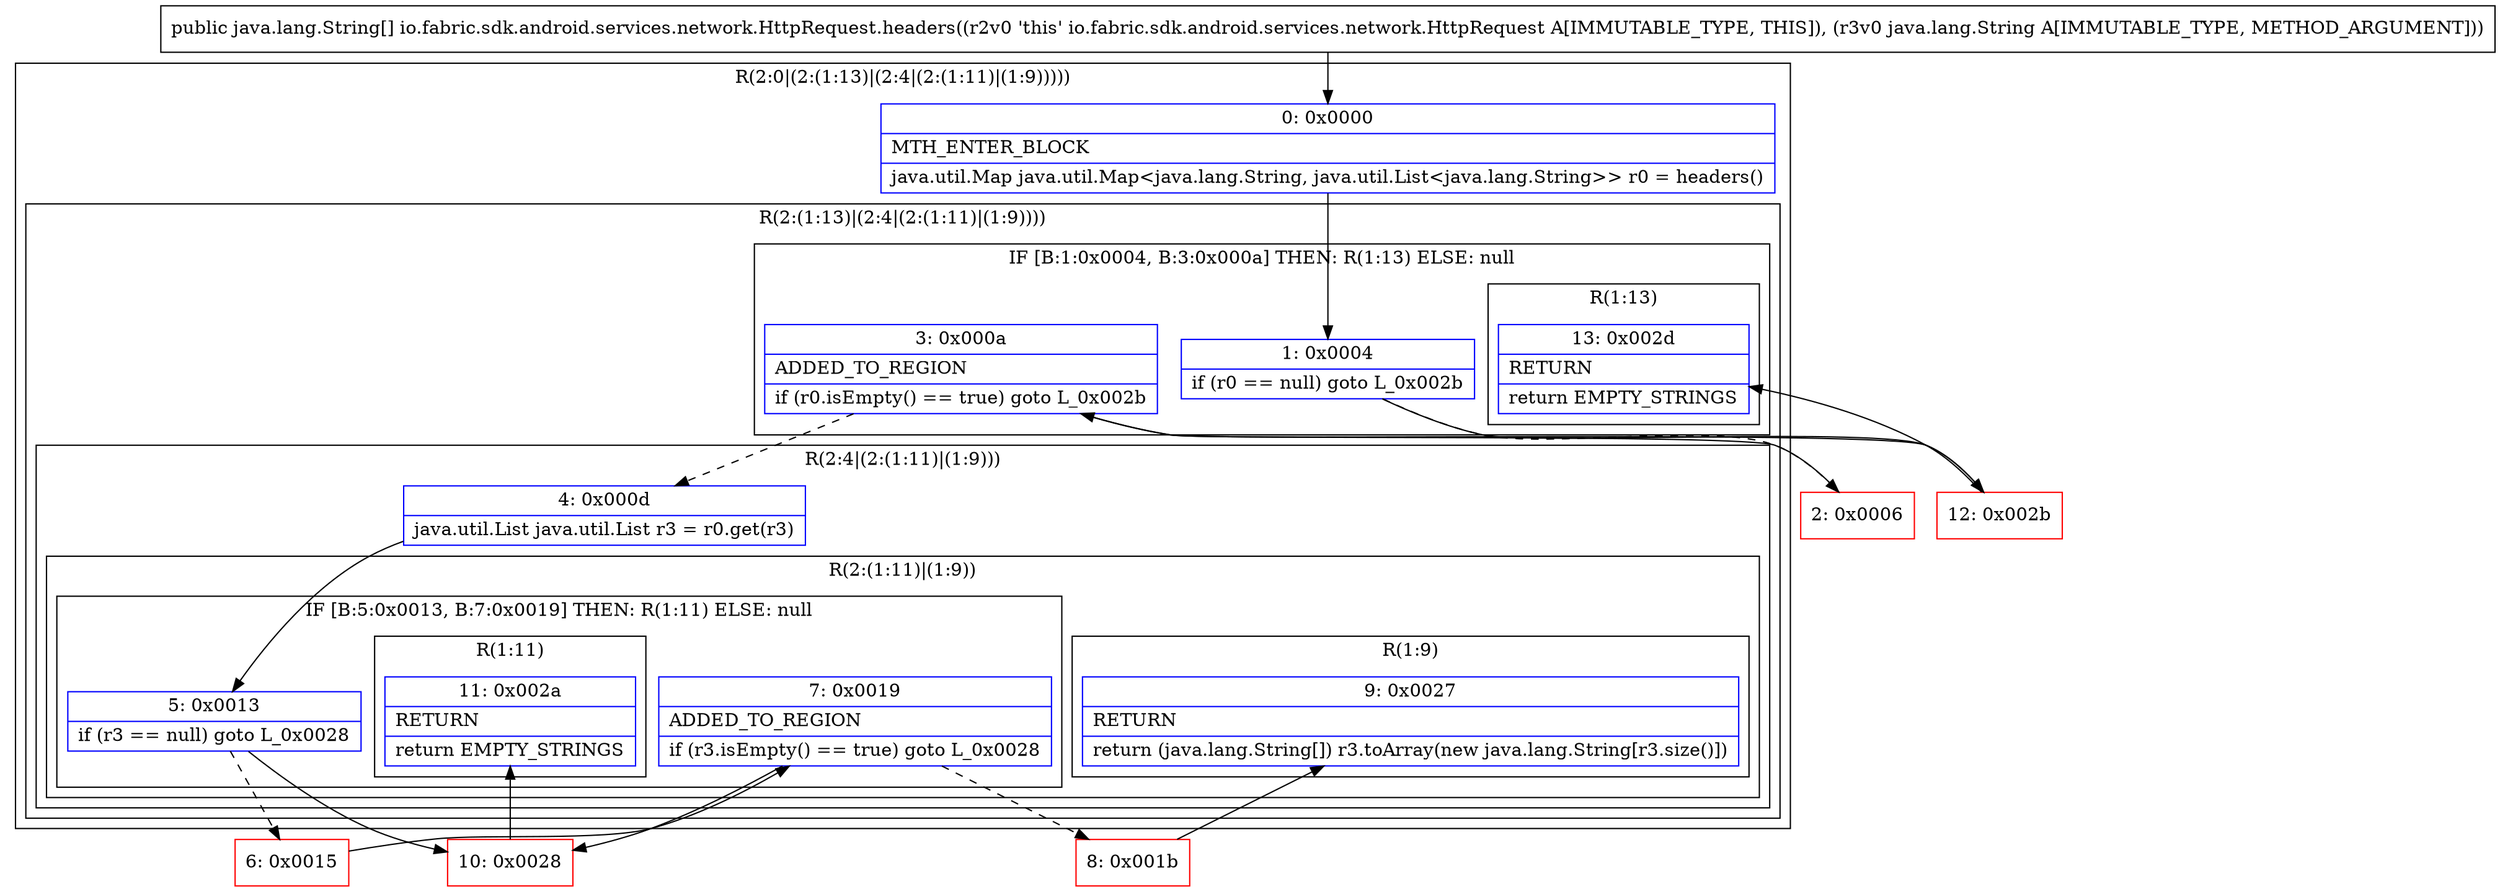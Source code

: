 digraph "CFG forio.fabric.sdk.android.services.network.HttpRequest.headers(Ljava\/lang\/String;)[Ljava\/lang\/String;" {
subgraph cluster_Region_635666011 {
label = "R(2:0|(2:(1:13)|(2:4|(2:(1:11)|(1:9)))))";
node [shape=record,color=blue];
Node_0 [shape=record,label="{0\:\ 0x0000|MTH_ENTER_BLOCK\l|java.util.Map java.util.Map\<java.lang.String, java.util.List\<java.lang.String\>\> r0 = headers()\l}"];
subgraph cluster_Region_308745949 {
label = "R(2:(1:13)|(2:4|(2:(1:11)|(1:9))))";
node [shape=record,color=blue];
subgraph cluster_IfRegion_1687309335 {
label = "IF [B:1:0x0004, B:3:0x000a] THEN: R(1:13) ELSE: null";
node [shape=record,color=blue];
Node_1 [shape=record,label="{1\:\ 0x0004|if (r0 == null) goto L_0x002b\l}"];
Node_3 [shape=record,label="{3\:\ 0x000a|ADDED_TO_REGION\l|if (r0.isEmpty() == true) goto L_0x002b\l}"];
subgraph cluster_Region_1088340286 {
label = "R(1:13)";
node [shape=record,color=blue];
Node_13 [shape=record,label="{13\:\ 0x002d|RETURN\l|return EMPTY_STRINGS\l}"];
}
}
subgraph cluster_Region_1615247825 {
label = "R(2:4|(2:(1:11)|(1:9)))";
node [shape=record,color=blue];
Node_4 [shape=record,label="{4\:\ 0x000d|java.util.List java.util.List r3 = r0.get(r3)\l}"];
subgraph cluster_Region_1914108336 {
label = "R(2:(1:11)|(1:9))";
node [shape=record,color=blue];
subgraph cluster_IfRegion_889532538 {
label = "IF [B:5:0x0013, B:7:0x0019] THEN: R(1:11) ELSE: null";
node [shape=record,color=blue];
Node_5 [shape=record,label="{5\:\ 0x0013|if (r3 == null) goto L_0x0028\l}"];
Node_7 [shape=record,label="{7\:\ 0x0019|ADDED_TO_REGION\l|if (r3.isEmpty() == true) goto L_0x0028\l}"];
subgraph cluster_Region_2012699790 {
label = "R(1:11)";
node [shape=record,color=blue];
Node_11 [shape=record,label="{11\:\ 0x002a|RETURN\l|return EMPTY_STRINGS\l}"];
}
}
subgraph cluster_Region_187334951 {
label = "R(1:9)";
node [shape=record,color=blue];
Node_9 [shape=record,label="{9\:\ 0x0027|RETURN\l|return (java.lang.String[]) r3.toArray(new java.lang.String[r3.size()])\l}"];
}
}
}
}
}
Node_2 [shape=record,color=red,label="{2\:\ 0x0006}"];
Node_6 [shape=record,color=red,label="{6\:\ 0x0015}"];
Node_8 [shape=record,color=red,label="{8\:\ 0x001b}"];
Node_10 [shape=record,color=red,label="{10\:\ 0x0028}"];
Node_12 [shape=record,color=red,label="{12\:\ 0x002b}"];
MethodNode[shape=record,label="{public java.lang.String[] io.fabric.sdk.android.services.network.HttpRequest.headers((r2v0 'this' io.fabric.sdk.android.services.network.HttpRequest A[IMMUTABLE_TYPE, THIS]), (r3v0 java.lang.String A[IMMUTABLE_TYPE, METHOD_ARGUMENT])) }"];
MethodNode -> Node_0;
Node_0 -> Node_1;
Node_1 -> Node_2[style=dashed];
Node_1 -> Node_12;
Node_3 -> Node_4[style=dashed];
Node_3 -> Node_12;
Node_4 -> Node_5;
Node_5 -> Node_6[style=dashed];
Node_5 -> Node_10;
Node_7 -> Node_8[style=dashed];
Node_7 -> Node_10;
Node_2 -> Node_3;
Node_6 -> Node_7;
Node_8 -> Node_9;
Node_10 -> Node_11;
Node_12 -> Node_13;
}

